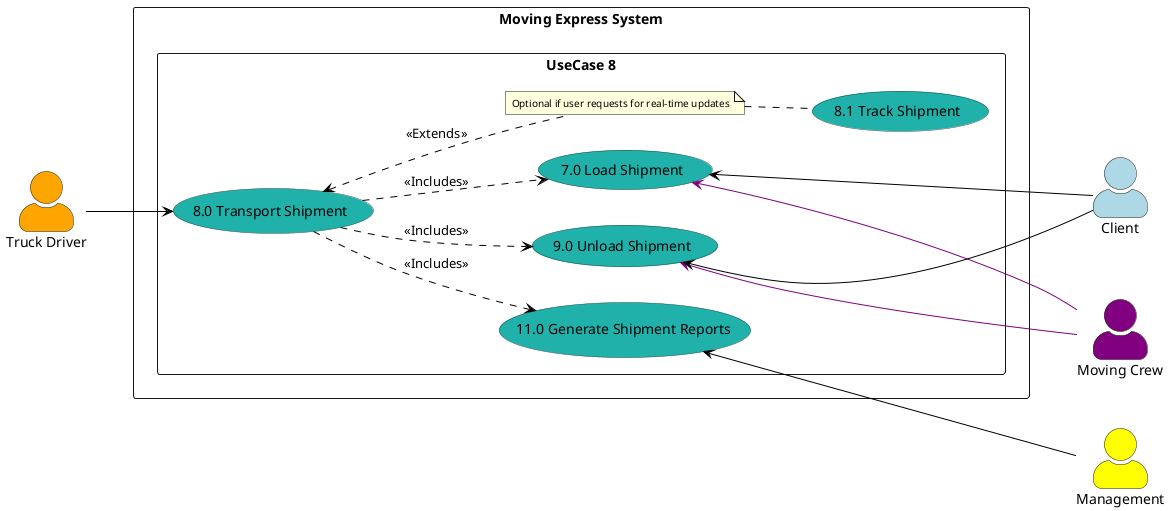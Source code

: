 @startuml

left to right direction
skinparam actorStyle awesome

skinparam note {
 FontSize 10
}
skinparam usecase {
   BackgroundColor DarkSeaGreen
   BorderColor DarkSlateGray
   ArrowColor Black
   ActorBorderColor black
   ActorBackgroundColor<< Human >> Gold
}

actor "Truck Driver" as VanDriver #Orange
actor Management as "Management" #Yellow
actor "Moving Crew" as MovingCrew #Purple
actor Client as "Client" #LightBlue


rectangle "Moving Express System" {
   rectangle "UseCase 8" {
     usecase "7.0 Load Shipment" as UC7 #LightSeaGreen
     usecase "8.0 Transport Shipment" as UC8 #LightSeaGreen
     usecase "9.0 Unload Shipment" as UC9 #LightSeaGreen
     usecase "11.0 Generate Shipment Reports" as UC11 #LightSeaGreen
     usecase "8.1 Track Shipment" as UC8_1 #LightSeaGreen

     note "Optional if user requests for real-time updates" as N1
   }
}

VanDriver --> UC8

UC11 <--- Management
UC9 <--[#Purple]- MovingCrew
UC7 <--[#Purple]- MovingCrew
UC9 <--- Client
UC7 <--- Client

UC8 ..> UC7 : <<Includes>>
UC8 ..> UC9 : <<Includes>>
UC8 ..> UC11 : <<Includes>>

UC8 <.. N1 : <<Extends>>
N1 .. (UC8_1)

@enduml
